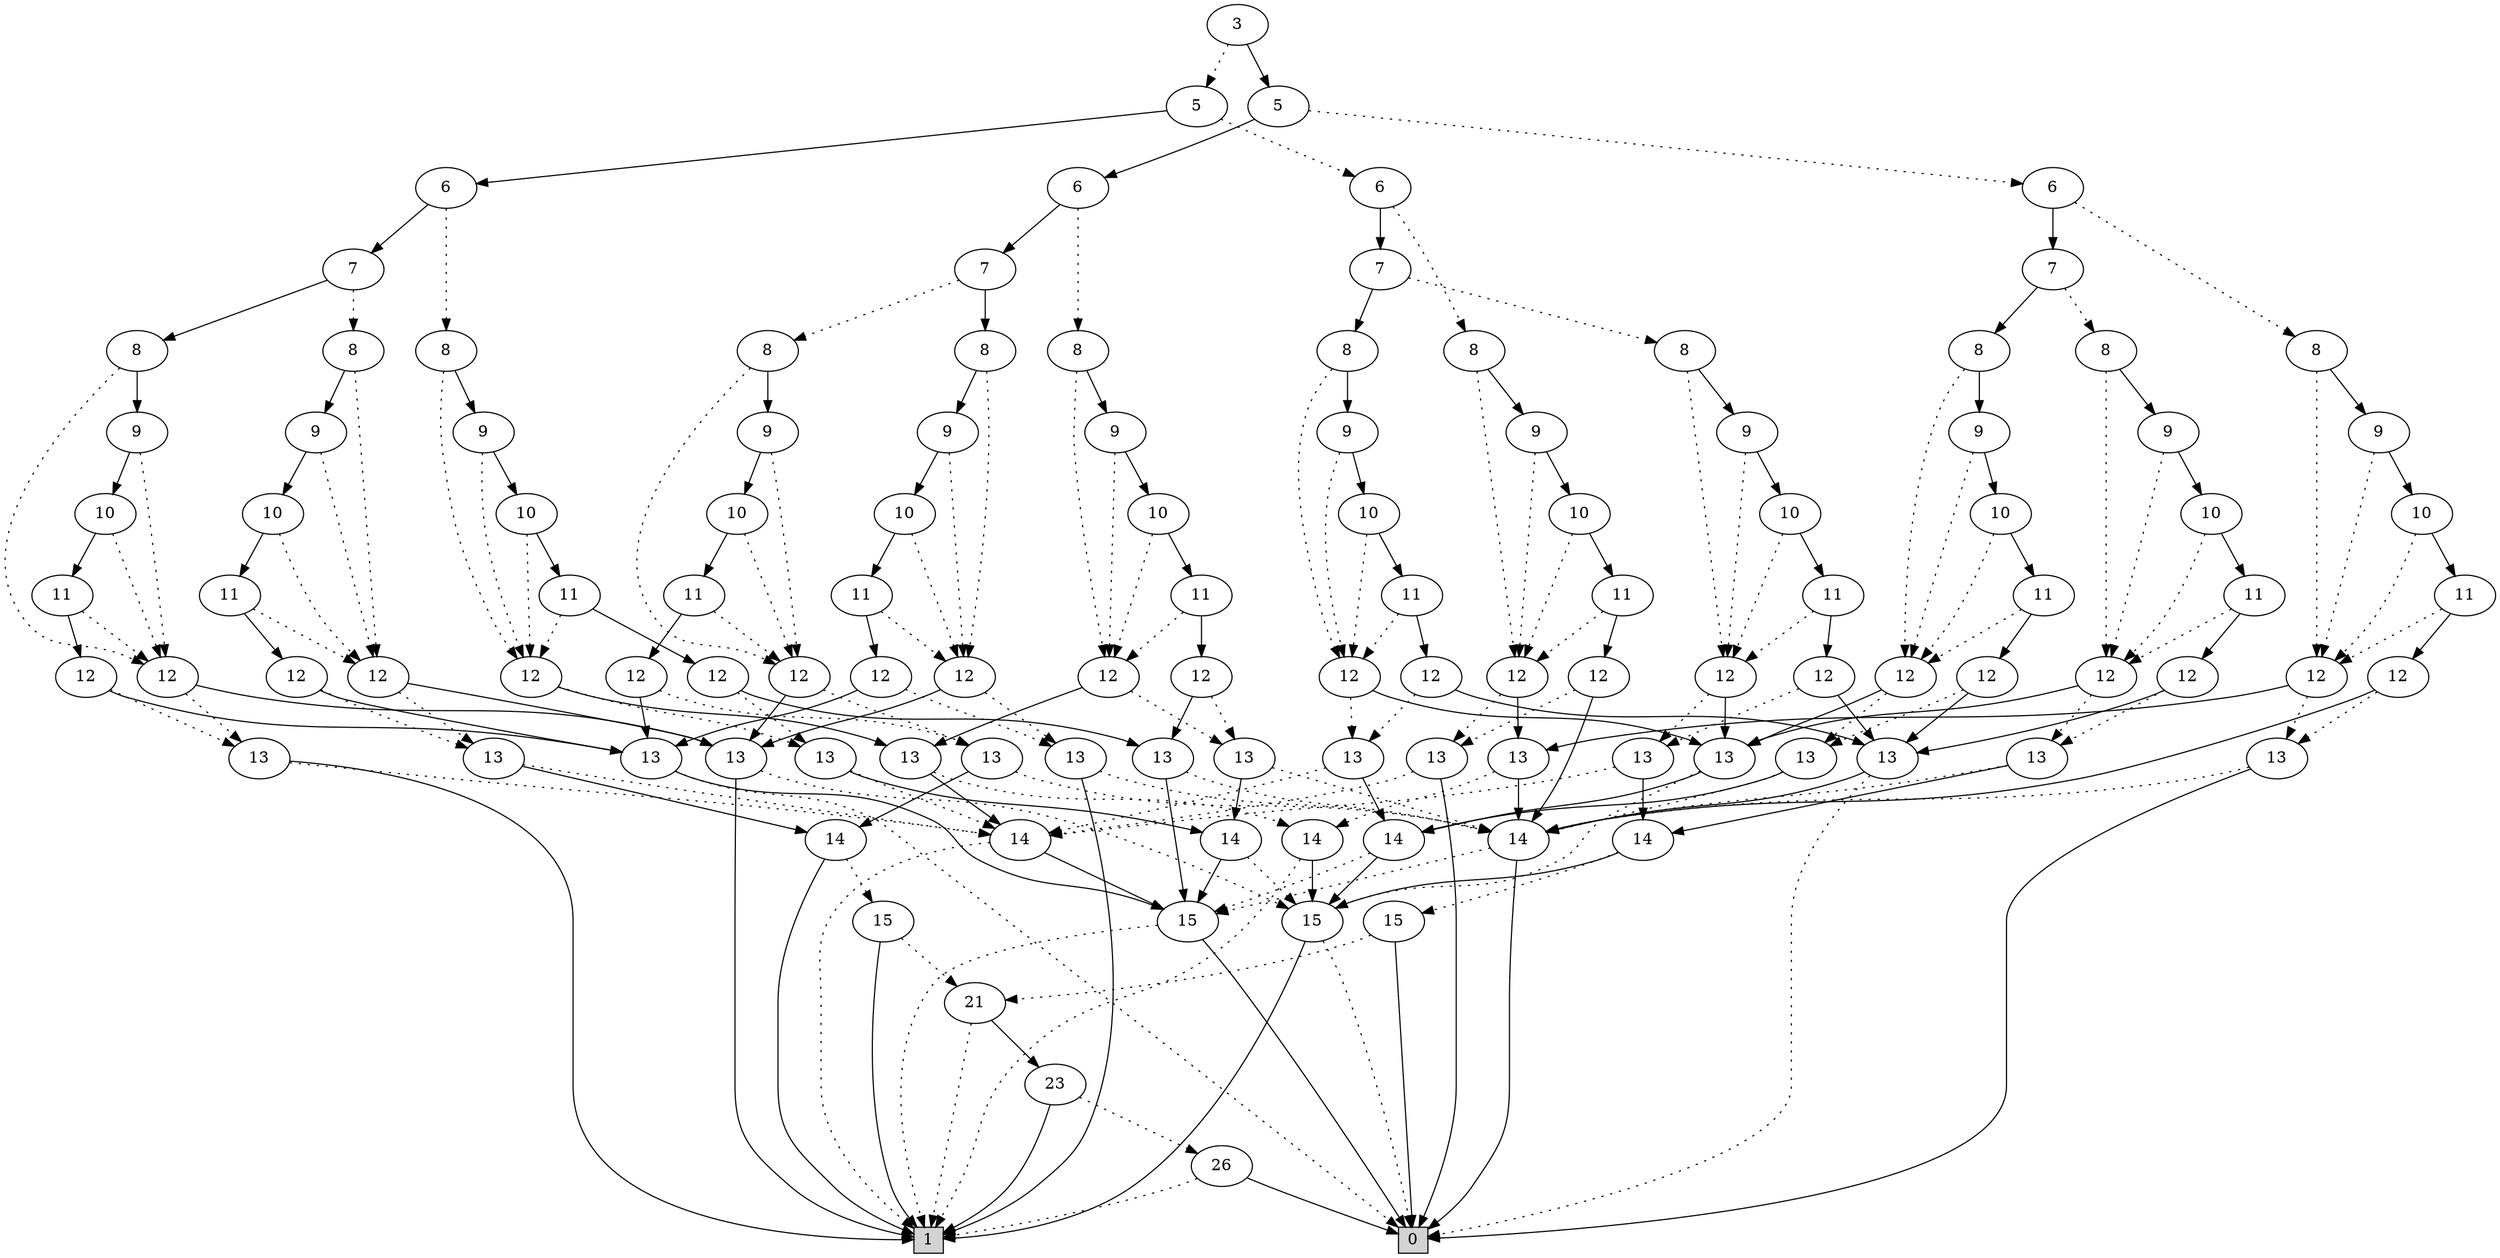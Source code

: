 digraph G {
0 [shape=box, label="0", style=filled, shape=box, height=0.3, width=0.3];
1 [shape=box, label="1", style=filled, shape=box, height=0.3, width=0.3];
1776 [label="3"];
1776 -> 1730 [style=dotted];
1776 -> 1775 [style=filled];
1730 [label="5"];
1730 -> 1707 [style=dotted];
1730 -> 1729 [style=filled];
1707 [label="6"];
1707 -> 1689 [style=dotted];
1707 -> 1706 [style=filled];
1689 [label="8"];
1689 -> 1684 [style=dotted];
1689 -> 1688 [style=filled];
1684 [label="12"];
1684 -> 978 [style=dotted];
1684 -> 1306 [style=filled];
978 [label="13"];
978 -> 287 [style=dotted];
978 -> 0 [style=filled];
287 [label="14"];
287 -> 1 [style=dotted];
287 -> 33 [style=filled];
33 [label="15"];
33 -> 1 [style=dotted];
33 -> 0 [style=filled];
1306 [label="13"];
1306 -> 226 [style=dotted];
1306 -> 204 [style=filled];
226 [label="14"];
226 -> 1 [style=dotted];
226 -> 32 [style=filled];
32 [label="15"];
32 -> 0 [style=dotted];
32 -> 1 [style=filled];
204 [label="14"];
204 -> 33 [style=dotted];
204 -> 0 [style=filled];
1688 [label="9"];
1688 -> 1684 [style=dotted];
1688 -> 1687 [style=filled];
1687 [label="10"];
1687 -> 1684 [style=dotted];
1687 -> 1686 [style=filled];
1686 [label="11"];
1686 -> 1684 [style=dotted];
1686 -> 1685 [style=filled];
1685 [label="12"];
1685 -> 978 [style=dotted];
1685 -> 204 [style=filled];
1706 [label="7"];
1706 -> 1698 [style=dotted];
1706 -> 1705 [style=filled];
1698 [label="8"];
1698 -> 1693 [style=dotted];
1698 -> 1697 [style=filled];
1693 [label="12"];
1693 -> 1691 [style=dotted];
1693 -> 1692 [style=filled];
1691 [label="13"];
1691 -> 287 [style=dotted];
1691 -> 1690 [style=filled];
1690 [label="14"];
1690 -> 649 [style=dotted];
1690 -> 32 [style=filled];
649 [label="15"];
649 -> 606 [style=dotted];
649 -> 0 [style=filled];
606 [label="21"];
606 -> 1 [style=dotted];
606 -> 605 [style=filled];
605 [label="23"];
605 -> 55 [style=dotted];
605 -> 1 [style=filled];
55 [label="26"];
55 -> 1 [style=dotted];
55 -> 0 [style=filled];
1692 [label="13"];
1692 -> 32 [style=dotted];
1692 -> 1297 [style=filled];
1297 [label="14"];
1297 -> 33 [style=dotted];
1297 -> 32 [style=filled];
1697 [label="9"];
1697 -> 1693 [style=dotted];
1697 -> 1696 [style=filled];
1696 [label="10"];
1696 -> 1693 [style=dotted];
1696 -> 1695 [style=filled];
1695 [label="11"];
1695 -> 1693 [style=dotted];
1695 -> 1694 [style=filled];
1694 [label="12"];
1694 -> 1691 [style=dotted];
1694 -> 205 [style=filled];
205 [label="13"];
205 -> 0 [style=dotted];
205 -> 204 [style=filled];
1705 [label="8"];
1705 -> 1700 [style=dotted];
1705 -> 1704 [style=filled];
1700 [label="12"];
1700 -> 1699 [style=dotted];
1700 -> 1692 [style=filled];
1699 [label="13"];
1699 -> 287 [style=dotted];
1699 -> 1297 [style=filled];
1704 [label="9"];
1704 -> 1700 [style=dotted];
1704 -> 1703 [style=filled];
1703 [label="10"];
1703 -> 1700 [style=dotted];
1703 -> 1702 [style=filled];
1702 [label="11"];
1702 -> 1700 [style=dotted];
1702 -> 1701 [style=filled];
1701 [label="12"];
1701 -> 1699 [style=dotted];
1701 -> 205 [style=filled];
1729 [label="6"];
1729 -> 1714 [style=dotted];
1729 -> 1728 [style=filled];
1714 [label="8"];
1714 -> 1709 [style=dotted];
1714 -> 1713 [style=filled];
1709 [label="12"];
1709 -> 1708 [style=dotted];
1709 -> 1124 [style=filled];
1708 [label="13"];
1708 -> 287 [style=dotted];
1708 -> 375 [style=filled];
375 [label="14"];
375 -> 32 [style=dotted];
375 -> 33 [style=filled];
1124 [label="13"];
1124 -> 226 [style=dotted];
1124 -> 287 [style=filled];
1713 [label="9"];
1713 -> 1709 [style=dotted];
1713 -> 1712 [style=filled];
1712 [label="10"];
1712 -> 1709 [style=dotted];
1712 -> 1711 [style=filled];
1711 [label="11"];
1711 -> 1709 [style=dotted];
1711 -> 1710 [style=filled];
1710 [label="12"];
1710 -> 1708 [style=dotted];
1710 -> 224 [style=filled];
224 [label="13"];
224 -> 204 [style=dotted];
224 -> 33 [style=filled];
1728 [label="7"];
1728 -> 1721 [style=dotted];
1728 -> 1727 [style=filled];
1721 [label="8"];
1721 -> 1716 [style=dotted];
1721 -> 1720 [style=filled];
1716 [label="12"];
1716 -> 1715 [style=dotted];
1716 -> 320 [style=filled];
1715 [label="13"];
1715 -> 287 [style=dotted];
1715 -> 636 [style=filled];
636 [label="14"];
636 -> 611 [style=dotted];
636 -> 1 [style=filled];
611 [label="15"];
611 -> 606 [style=dotted];
611 -> 1 [style=filled];
320 [label="13"];
320 -> 32 [style=dotted];
320 -> 1 [style=filled];
1720 [label="9"];
1720 -> 1716 [style=dotted];
1720 -> 1719 [style=filled];
1719 [label="10"];
1719 -> 1716 [style=dotted];
1719 -> 1718 [style=filled];
1718 [label="11"];
1718 -> 1716 [style=dotted];
1718 -> 1717 [style=filled];
1717 [label="12"];
1717 -> 1715 [style=dotted];
1717 -> 202 [style=filled];
202 [label="13"];
202 -> 0 [style=dotted];
202 -> 33 [style=filled];
1727 [label="8"];
1727 -> 1722 [style=dotted];
1727 -> 1726 [style=filled];
1722 [label="12"];
1722 -> 850 [style=dotted];
1722 -> 320 [style=filled];
850 [label="13"];
850 -> 287 [style=dotted];
850 -> 1 [style=filled];
1726 [label="9"];
1726 -> 1722 [style=dotted];
1726 -> 1725 [style=filled];
1725 [label="10"];
1725 -> 1722 [style=dotted];
1725 -> 1724 [style=filled];
1724 [label="11"];
1724 -> 1722 [style=dotted];
1724 -> 1723 [style=filled];
1723 [label="12"];
1723 -> 850 [style=dotted];
1723 -> 202 [style=filled];
1775 [label="5"];
1775 -> 1751 [style=dotted];
1775 -> 1774 [style=filled];
1751 [label="6"];
1751 -> 1735 [style=dotted];
1751 -> 1750 [style=filled];
1735 [label="8"];
1735 -> 1731 [style=dotted];
1735 -> 1734 [style=filled];
1731 [label="12"];
1731 -> 322 [style=dotted];
1731 -> 1306 [style=filled];
322 [label="13"];
322 -> 204 [style=dotted];
322 -> 0 [style=filled];
1734 [label="9"];
1734 -> 1731 [style=dotted];
1734 -> 1733 [style=filled];
1733 [label="10"];
1733 -> 1731 [style=dotted];
1733 -> 1732 [style=filled];
1732 [label="11"];
1732 -> 1731 [style=dotted];
1732 -> 1444 [style=filled];
1444 [label="12"];
1444 -> 322 [style=dotted];
1444 -> 204 [style=filled];
1750 [label="7"];
1750 -> 1742 [style=dotted];
1750 -> 1749 [style=filled];
1742 [label="8"];
1742 -> 1737 [style=dotted];
1742 -> 1741 [style=filled];
1737 [label="12"];
1737 -> 1736 [style=dotted];
1737 -> 1692 [style=filled];
1736 [label="13"];
1736 -> 204 [style=dotted];
1736 -> 1690 [style=filled];
1741 [label="9"];
1741 -> 1737 [style=dotted];
1741 -> 1740 [style=filled];
1740 [label="10"];
1740 -> 1737 [style=dotted];
1740 -> 1739 [style=filled];
1739 [label="11"];
1739 -> 1737 [style=dotted];
1739 -> 1738 [style=filled];
1738 [label="12"];
1738 -> 1736 [style=dotted];
1738 -> 205 [style=filled];
1749 [label="8"];
1749 -> 1744 [style=dotted];
1749 -> 1748 [style=filled];
1744 [label="12"];
1744 -> 1743 [style=dotted];
1744 -> 1692 [style=filled];
1743 [label="13"];
1743 -> 204 [style=dotted];
1743 -> 1297 [style=filled];
1748 [label="9"];
1748 -> 1744 [style=dotted];
1748 -> 1747 [style=filled];
1747 [label="10"];
1747 -> 1744 [style=dotted];
1747 -> 1746 [style=filled];
1746 [label="11"];
1746 -> 1744 [style=dotted];
1746 -> 1745 [style=filled];
1745 [label="12"];
1745 -> 1743 [style=dotted];
1745 -> 205 [style=filled];
1774 [label="6"];
1774 -> 1758 [style=dotted];
1774 -> 1773 [style=filled];
1758 [label="8"];
1758 -> 1753 [style=dotted];
1758 -> 1757 [style=filled];
1753 [label="12"];
1753 -> 1752 [style=dotted];
1753 -> 1124 [style=filled];
1752 [label="13"];
1752 -> 204 [style=dotted];
1752 -> 375 [style=filled];
1757 [label="9"];
1757 -> 1753 [style=dotted];
1757 -> 1756 [style=filled];
1756 [label="10"];
1756 -> 1753 [style=dotted];
1756 -> 1755 [style=filled];
1755 [label="11"];
1755 -> 1753 [style=dotted];
1755 -> 1754 [style=filled];
1754 [label="12"];
1754 -> 1752 [style=dotted];
1754 -> 224 [style=filled];
1773 [label="7"];
1773 -> 1765 [style=dotted];
1773 -> 1772 [style=filled];
1765 [label="8"];
1765 -> 1760 [style=dotted];
1765 -> 1764 [style=filled];
1760 [label="12"];
1760 -> 1759 [style=dotted];
1760 -> 320 [style=filled];
1759 [label="13"];
1759 -> 204 [style=dotted];
1759 -> 636 [style=filled];
1764 [label="9"];
1764 -> 1760 [style=dotted];
1764 -> 1763 [style=filled];
1763 [label="10"];
1763 -> 1760 [style=dotted];
1763 -> 1762 [style=filled];
1762 [label="11"];
1762 -> 1760 [style=dotted];
1762 -> 1761 [style=filled];
1761 [label="12"];
1761 -> 1759 [style=dotted];
1761 -> 202 [style=filled];
1772 [label="8"];
1772 -> 1767 [style=dotted];
1772 -> 1771 [style=filled];
1767 [label="12"];
1767 -> 1766 [style=dotted];
1767 -> 320 [style=filled];
1766 [label="13"];
1766 -> 204 [style=dotted];
1766 -> 1 [style=filled];
1771 [label="9"];
1771 -> 1767 [style=dotted];
1771 -> 1770 [style=filled];
1770 [label="10"];
1770 -> 1767 [style=dotted];
1770 -> 1769 [style=filled];
1769 [label="11"];
1769 -> 1767 [style=dotted];
1769 -> 1768 [style=filled];
1768 [label="12"];
1768 -> 1766 [style=dotted];
1768 -> 202 [style=filled];
}
